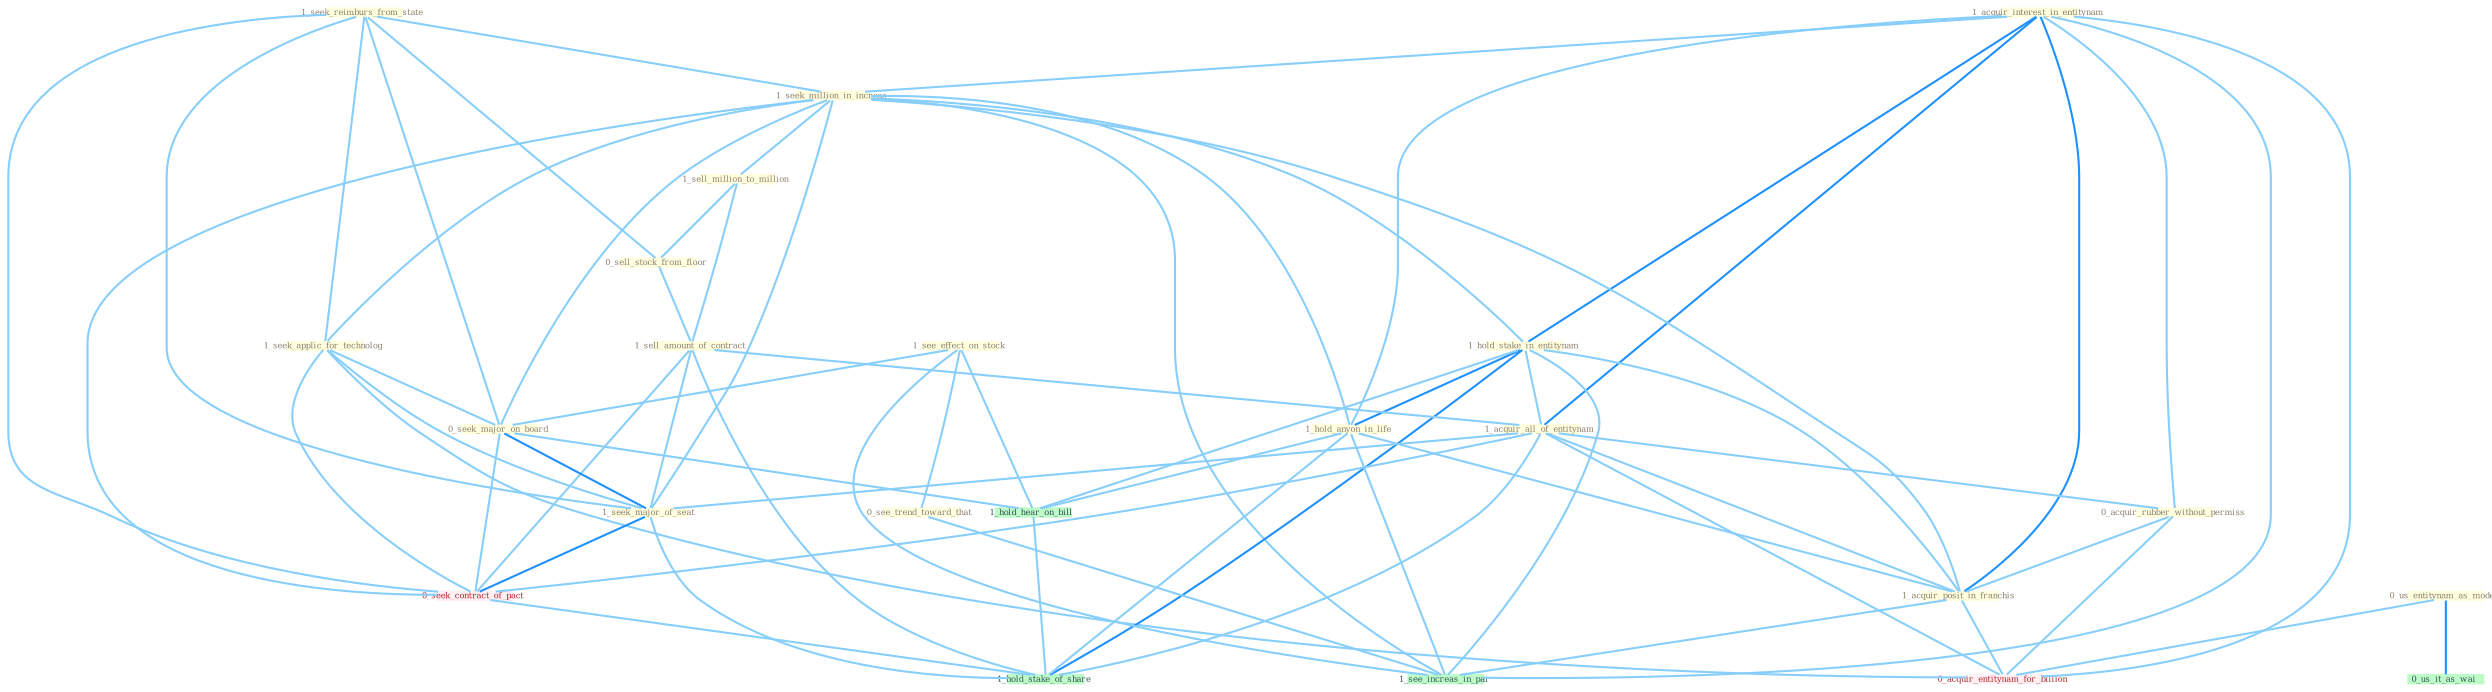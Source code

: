 Graph G{ 
    node
    [shape=polygon,style=filled,width=.5,height=.06,color="#BDFCC9",fixedsize=true,fontsize=4,
    fontcolor="#2f4f4f"];
    {node
    [color="#ffffe0", fontcolor="#8b7d6b"] "1_seek_reimburs_from_state " "1_acquir_interest_in_entitynam " "1_seek_million_in_increas " "1_seek_applic_for_technolog " "1_sell_million_to_million " "1_hold_stake_in_entitynam " "1_hold_anyon_in_life " "1_see_effect_on_stock " "0_sell_stock_from_floor " "1_sell_amount_of_contract " "0_seek_major_on_board " "1_acquir_all_of_entitynam " "0_see_trend_toward_that " "0_us_entitynam_as_model " "1_seek_major_of_seat " "0_acquir_rubber_without_permiss " "1_acquir_posit_in_franchis "}
{node [color="#fff0f5", fontcolor="#b22222"] "0_seek_contract_of_pact " "0_acquir_entitynam_for_billion "}
edge [color="#B0E2FF"];

	"1_seek_reimburs_from_state " -- "1_seek_million_in_increas " [w="1", color="#87cefa" ];
	"1_seek_reimburs_from_state " -- "1_seek_applic_for_technolog " [w="1", color="#87cefa" ];
	"1_seek_reimburs_from_state " -- "0_sell_stock_from_floor " [w="1", color="#87cefa" ];
	"1_seek_reimburs_from_state " -- "0_seek_major_on_board " [w="1", color="#87cefa" ];
	"1_seek_reimburs_from_state " -- "1_seek_major_of_seat " [w="1", color="#87cefa" ];
	"1_seek_reimburs_from_state " -- "0_seek_contract_of_pact " [w="1", color="#87cefa" ];
	"1_acquir_interest_in_entitynam " -- "1_seek_million_in_increas " [w="1", color="#87cefa" ];
	"1_acquir_interest_in_entitynam " -- "1_hold_stake_in_entitynam " [w="2", color="#1e90ff" , len=0.8];
	"1_acquir_interest_in_entitynam " -- "1_hold_anyon_in_life " [w="1", color="#87cefa" ];
	"1_acquir_interest_in_entitynam " -- "1_acquir_all_of_entitynam " [w="2", color="#1e90ff" , len=0.8];
	"1_acquir_interest_in_entitynam " -- "0_acquir_rubber_without_permiss " [w="1", color="#87cefa" ];
	"1_acquir_interest_in_entitynam " -- "1_acquir_posit_in_franchis " [w="2", color="#1e90ff" , len=0.8];
	"1_acquir_interest_in_entitynam " -- "0_acquir_entitynam_for_billion " [w="1", color="#87cefa" ];
	"1_acquir_interest_in_entitynam " -- "1_see_increas_in_pai " [w="1", color="#87cefa" ];
	"1_seek_million_in_increas " -- "1_seek_applic_for_technolog " [w="1", color="#87cefa" ];
	"1_seek_million_in_increas " -- "1_sell_million_to_million " [w="1", color="#87cefa" ];
	"1_seek_million_in_increas " -- "1_hold_stake_in_entitynam " [w="1", color="#87cefa" ];
	"1_seek_million_in_increas " -- "1_hold_anyon_in_life " [w="1", color="#87cefa" ];
	"1_seek_million_in_increas " -- "0_seek_major_on_board " [w="1", color="#87cefa" ];
	"1_seek_million_in_increas " -- "1_seek_major_of_seat " [w="1", color="#87cefa" ];
	"1_seek_million_in_increas " -- "1_acquir_posit_in_franchis " [w="1", color="#87cefa" ];
	"1_seek_million_in_increas " -- "0_seek_contract_of_pact " [w="1", color="#87cefa" ];
	"1_seek_million_in_increas " -- "1_see_increas_in_pai " [w="1", color="#87cefa" ];
	"1_seek_applic_for_technolog " -- "0_seek_major_on_board " [w="1", color="#87cefa" ];
	"1_seek_applic_for_technolog " -- "1_seek_major_of_seat " [w="1", color="#87cefa" ];
	"1_seek_applic_for_technolog " -- "0_seek_contract_of_pact " [w="1", color="#87cefa" ];
	"1_seek_applic_for_technolog " -- "0_acquir_entitynam_for_billion " [w="1", color="#87cefa" ];
	"1_sell_million_to_million " -- "0_sell_stock_from_floor " [w="1", color="#87cefa" ];
	"1_sell_million_to_million " -- "1_sell_amount_of_contract " [w="1", color="#87cefa" ];
	"1_hold_stake_in_entitynam " -- "1_hold_anyon_in_life " [w="2", color="#1e90ff" , len=0.8];
	"1_hold_stake_in_entitynam " -- "1_acquir_all_of_entitynam " [w="1", color="#87cefa" ];
	"1_hold_stake_in_entitynam " -- "1_acquir_posit_in_franchis " [w="1", color="#87cefa" ];
	"1_hold_stake_in_entitynam " -- "1_see_increas_in_pai " [w="1", color="#87cefa" ];
	"1_hold_stake_in_entitynam " -- "1_hold_hear_on_bill " [w="1", color="#87cefa" ];
	"1_hold_stake_in_entitynam " -- "1_hold_stake_of_share " [w="2", color="#1e90ff" , len=0.8];
	"1_hold_anyon_in_life " -- "1_acquir_posit_in_franchis " [w="1", color="#87cefa" ];
	"1_hold_anyon_in_life " -- "1_see_increas_in_pai " [w="1", color="#87cefa" ];
	"1_hold_anyon_in_life " -- "1_hold_hear_on_bill " [w="1", color="#87cefa" ];
	"1_hold_anyon_in_life " -- "1_hold_stake_of_share " [w="1", color="#87cefa" ];
	"1_see_effect_on_stock " -- "0_seek_major_on_board " [w="1", color="#87cefa" ];
	"1_see_effect_on_stock " -- "0_see_trend_toward_that " [w="1", color="#87cefa" ];
	"1_see_effect_on_stock " -- "1_see_increas_in_pai " [w="1", color="#87cefa" ];
	"1_see_effect_on_stock " -- "1_hold_hear_on_bill " [w="1", color="#87cefa" ];
	"0_sell_stock_from_floor " -- "1_sell_amount_of_contract " [w="1", color="#87cefa" ];
	"1_sell_amount_of_contract " -- "1_acquir_all_of_entitynam " [w="1", color="#87cefa" ];
	"1_sell_amount_of_contract " -- "1_seek_major_of_seat " [w="1", color="#87cefa" ];
	"1_sell_amount_of_contract " -- "0_seek_contract_of_pact " [w="1", color="#87cefa" ];
	"1_sell_amount_of_contract " -- "1_hold_stake_of_share " [w="1", color="#87cefa" ];
	"0_seek_major_on_board " -- "1_seek_major_of_seat " [w="2", color="#1e90ff" , len=0.8];
	"0_seek_major_on_board " -- "0_seek_contract_of_pact " [w="1", color="#87cefa" ];
	"0_seek_major_on_board " -- "1_hold_hear_on_bill " [w="1", color="#87cefa" ];
	"1_acquir_all_of_entitynam " -- "1_seek_major_of_seat " [w="1", color="#87cefa" ];
	"1_acquir_all_of_entitynam " -- "0_acquir_rubber_without_permiss " [w="1", color="#87cefa" ];
	"1_acquir_all_of_entitynam " -- "1_acquir_posit_in_franchis " [w="1", color="#87cefa" ];
	"1_acquir_all_of_entitynam " -- "0_seek_contract_of_pact " [w="1", color="#87cefa" ];
	"1_acquir_all_of_entitynam " -- "0_acquir_entitynam_for_billion " [w="1", color="#87cefa" ];
	"1_acquir_all_of_entitynam " -- "1_hold_stake_of_share " [w="1", color="#87cefa" ];
	"0_see_trend_toward_that " -- "1_see_increas_in_pai " [w="1", color="#87cefa" ];
	"0_us_entitynam_as_model " -- "0_us_it_as_wai " [w="2", color="#1e90ff" , len=0.8];
	"0_us_entitynam_as_model " -- "0_acquir_entitynam_for_billion " [w="1", color="#87cefa" ];
	"1_seek_major_of_seat " -- "0_seek_contract_of_pact " [w="2", color="#1e90ff" , len=0.8];
	"1_seek_major_of_seat " -- "1_hold_stake_of_share " [w="1", color="#87cefa" ];
	"0_acquir_rubber_without_permiss " -- "1_acquir_posit_in_franchis " [w="1", color="#87cefa" ];
	"0_acquir_rubber_without_permiss " -- "0_acquir_entitynam_for_billion " [w="1", color="#87cefa" ];
	"1_acquir_posit_in_franchis " -- "0_acquir_entitynam_for_billion " [w="1", color="#87cefa" ];
	"1_acquir_posit_in_franchis " -- "1_see_increas_in_pai " [w="1", color="#87cefa" ];
	"0_seek_contract_of_pact " -- "1_hold_stake_of_share " [w="1", color="#87cefa" ];
	"1_hold_hear_on_bill " -- "1_hold_stake_of_share " [w="1", color="#87cefa" ];
}